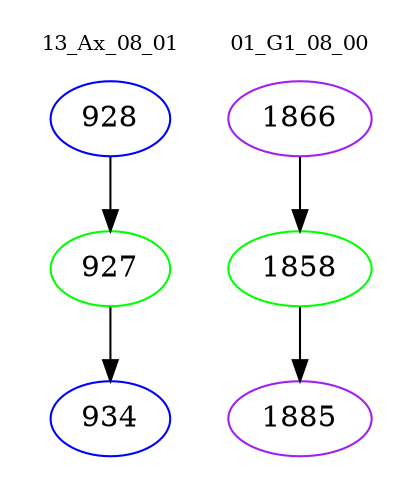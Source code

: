 digraph{
subgraph cluster_0 {
color = white
label = "13_Ax_08_01";
fontsize=10;
T0_928 [label="928", color="blue"]
T0_928 -> T0_927 [color="black"]
T0_927 [label="927", color="green"]
T0_927 -> T0_934 [color="black"]
T0_934 [label="934", color="blue"]
}
subgraph cluster_1 {
color = white
label = "01_G1_08_00";
fontsize=10;
T1_1866 [label="1866", color="purple"]
T1_1866 -> T1_1858 [color="black"]
T1_1858 [label="1858", color="green"]
T1_1858 -> T1_1885 [color="black"]
T1_1885 [label="1885", color="purple"]
}
}

